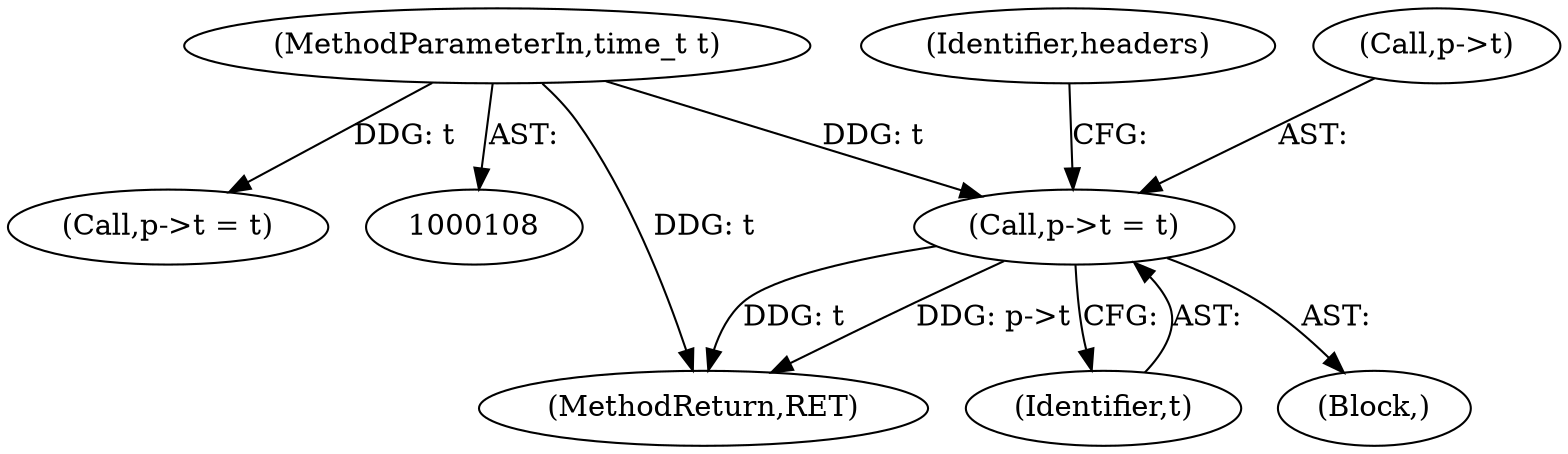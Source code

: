 digraph "0_miniupnp_cd506a67e174a45c6a202eff182a712955ed6d6f@pointer" {
"1000209" [label="(Call,p->t = t)"];
"1000110" [label="(MethodParameterIn,time_t t)"];
"1000444" [label="(MethodReturn,RET)"];
"1000213" [label="(Identifier,t)"];
"1000218" [label="(Identifier,headers)"];
"1000210" [label="(Call,p->t)"];
"1000209" [label="(Call,p->t = t)"];
"1000110" [label="(MethodParameterIn,time_t t)"];
"1000374" [label="(Call,p->t = t)"];
"1000195" [label="(Block,)"];
"1000209" -> "1000195"  [label="AST: "];
"1000209" -> "1000213"  [label="CFG: "];
"1000210" -> "1000209"  [label="AST: "];
"1000213" -> "1000209"  [label="AST: "];
"1000218" -> "1000209"  [label="CFG: "];
"1000209" -> "1000444"  [label="DDG: p->t"];
"1000209" -> "1000444"  [label="DDG: t"];
"1000110" -> "1000209"  [label="DDG: t"];
"1000110" -> "1000108"  [label="AST: "];
"1000110" -> "1000444"  [label="DDG: t"];
"1000110" -> "1000374"  [label="DDG: t"];
}
